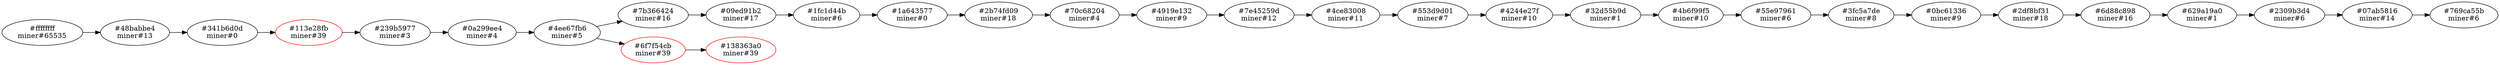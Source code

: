 digraph tree {
	rankdir = LR
	"#ffffffff\nminer#65535" [ color = black ]
	"#48babbe4\nminer#13" [ color = black ]
	"#341b6d0d\nminer#0" [ color = black ]
	"#113e28fb\nminer#39" [ color = red ]
	"#239b5977\nminer#3" [ color = black ]
	"#0a299ee4\nminer#4" [ color = black ]
	"#4ee67fb6\nminer#5" [ color = black ]
	"#7b366424\nminer#16" [ color = black ]
	"#09ed91b2\nminer#17" [ color = black ]
	"#1fc1d44b\nminer#6" [ color = black ]
	"#1a643577\nminer#0" [ color = black ]
	"#2b74fd09\nminer#18" [ color = black ]
	"#70c68204\nminer#4" [ color = black ]
	"#4919e132\nminer#9" [ color = black ]
	"#7e45259d\nminer#12" [ color = black ]
	"#4ce83008\nminer#11" [ color = black ]
	"#553d9d01\nminer#7" [ color = black ]
	"#4244e27f\nminer#10" [ color = black ]
	"#32d55b9d\nminer#1" [ color = black ]
	"#4b6f99f5\nminer#10" [ color = black ]
	"#55e97961\nminer#6" [ color = black ]
	"#3fc5a7de\nminer#8" [ color = black ]
	"#0bc61336\nminer#9" [ color = black ]
	"#2df8bf31\nminer#18" [ color = black ]
	"#6d88c898\nminer#16" [ color = black ]
	"#629a19a0\nminer#1" [ color = black ]
	"#2309b3d4\nminer#6" [ color = black ]
	"#07ab5816\nminer#14" [ color = black ]
	"#769ca55b\nminer#6" [ color = black ]
	"#6f7f54cb\nminer#39" [ color = red ]
	"#138363a0\nminer#39" [ color = red ]
	"#ffffffff\nminer#65535" -> "#48babbe4\nminer#13"
	"#48babbe4\nminer#13" -> "#341b6d0d\nminer#0"
	"#341b6d0d\nminer#0" -> "#113e28fb\nminer#39"
	"#113e28fb\nminer#39" -> "#239b5977\nminer#3"
	"#239b5977\nminer#3" -> "#0a299ee4\nminer#4"
	"#0a299ee4\nminer#4" -> "#4ee67fb6\nminer#5"
	"#4ee67fb6\nminer#5" -> "#7b366424\nminer#16"
	"#7b366424\nminer#16" -> "#09ed91b2\nminer#17"
	"#09ed91b2\nminer#17" -> "#1fc1d44b\nminer#6"
	"#1fc1d44b\nminer#6" -> "#1a643577\nminer#0"
	"#1a643577\nminer#0" -> "#2b74fd09\nminer#18"
	"#2b74fd09\nminer#18" -> "#70c68204\nminer#4"
	"#70c68204\nminer#4" -> "#4919e132\nminer#9"
	"#4919e132\nminer#9" -> "#7e45259d\nminer#12"
	"#7e45259d\nminer#12" -> "#4ce83008\nminer#11"
	"#4ce83008\nminer#11" -> "#553d9d01\nminer#7"
	"#553d9d01\nminer#7" -> "#4244e27f\nminer#10"
	"#4244e27f\nminer#10" -> "#32d55b9d\nminer#1"
	"#32d55b9d\nminer#1" -> "#4b6f99f5\nminer#10"
	"#4b6f99f5\nminer#10" -> "#55e97961\nminer#6"
	"#55e97961\nminer#6" -> "#3fc5a7de\nminer#8"
	"#3fc5a7de\nminer#8" -> "#0bc61336\nminer#9"
	"#0bc61336\nminer#9" -> "#2df8bf31\nminer#18"
	"#2df8bf31\nminer#18" -> "#6d88c898\nminer#16"
	"#6d88c898\nminer#16" -> "#629a19a0\nminer#1"
	"#629a19a0\nminer#1" -> "#2309b3d4\nminer#6"
	"#2309b3d4\nminer#6" -> "#07ab5816\nminer#14"
	"#07ab5816\nminer#14" -> "#769ca55b\nminer#6"
	"#4ee67fb6\nminer#5" -> "#6f7f54cb\nminer#39"
	"#6f7f54cb\nminer#39" -> "#138363a0\nminer#39"
}
